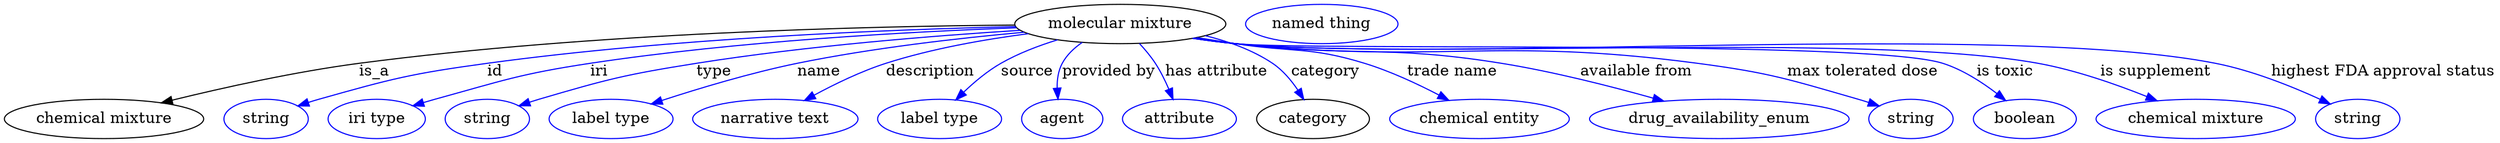 digraph {
	graph [bb="0,0,2270,123"];
	node [label="\N"];
	"molecular mixture"	[height=0.5,
		label="molecular mixture",
		pos="1018,105",
		width=2.672];
	"chemical mixture"	[height=0.5,
		pos="90.992,18",
		width=2.5276];
	"molecular mixture" -> "chemical mixture"	[label=is_a,
		lp="336.99,61.5",
		pos="e,143.09,32.761 921.71,104.06 787.14,103.04 535.44,97.054 322.99,69 264.77,61.311 199.46,46.683 153,35.227"];
	id	[color=blue,
		height=0.5,
		label=string,
		pos="237.99,18",
		width=1.0652];
	"molecular mixture" -> id	[color=blue,
		label=id,
		lp="447.99,61.5",
		pos="e,266.99,29.954 922.61,102.56 807.85,99.836 609.55,91.925 440.99,69 371.2,59.508 353.78,55.131 285.99,36 282.89,35.124 279.69,34.151 \
276.49,33.129",
		style=solid];
	iri	[color=blue,
		height=0.5,
		label="iri type",
		pos="338.99,18",
		width=1.2277];
	"molecular mixture" -> iri	[color=blue,
		label=iri,
		lp="541.99,61.5",
		pos="e,372.29,29.913 923.36,101.57 825.43,98.018 668.29,89.442 533.99,69 470.36,59.316 455.06,53.009 392.99,36 389.42,35.02 385.72,33.96 \
382.02,32.865",
		style=solid];
	type	[color=blue,
		height=0.5,
		label=string,
		pos="439.99,18",
		width=1.0652];
	"molecular mixture" -> type	[color=blue,
		label=type,
		lp="646.99,61.5",
		pos="e,468.64,29.989 926.47,99.217 847.77,94.272 731.43,84.975 630.99,69 566.15,58.686 549.98,54.534 486.99,36 484.09,35.146 481.1,34.209 \
478.11,33.227",
		style=solid];
	name	[color=blue,
		height=0.5,
		label="label type",
		pos="552.99,18",
		width=1.5707];
	"molecular mixture" -> name	[color=blue,
		label=name,
		lp="742.99,61.5",
		pos="e,589.68,31.738 930.25,97.477 871.25,92.142 791.96,83.129 722.99,69 680.47,60.29 633.19,45.995 599.31,34.917",
		style=solid];
	description	[color=blue,
		height=0.5,
		label="narrative text",
		pos="702.99,18",
		width=2.0943];
	"molecular mixture" -> description	[color=blue,
		label=description,
		lp="844.49,61.5",
		pos="e,729.5,34.858 934.06,96.133 894.02,90.907 845.84,82.446 803.99,69 781.26,61.696 757.25,49.994 738.35,39.747",
		style=solid];
	source	[color=blue,
		height=0.5,
		label="label type",
		pos="852.99,18",
		width=1.5707];
	"molecular mixture" -> source	[color=blue,
		label=source,
		lp="932.99,61.5",
		pos="e,867.77,35.382 960.65,90.494 943.4,85.157 924.86,78.082 908.99,69 896.67,61.951 884.7,51.852 875.01,42.574",
		style=solid];
	"provided by"	[color=blue,
		height=0.5,
		label=agent,
		pos="964.99,18",
		width=1.0291];
	"molecular mixture" -> "provided by"	[color=blue,
		label="provided by",
		lp="1007.5,61.5",
		pos="e,961.11,36.192 983.21,88.133 975.91,83.1 969.17,76.768 964.99,69 961.32,62.168 960.21,54.012 960.32,46.289",
		style=solid];
	"has attribute"	[color=blue,
		height=0.5,
		label=attribute,
		pos="1072,18",
		width=1.4443];
	"molecular mixture" -> "has attribute"	[color=blue,
		label="has attribute",
		lp="1106,61.5",
		pos="e,1066.1,35.908 1035.5,87.125 1040.6,81.651 1045.9,75.346 1050,69 1054.7,61.737 1058.9,53.287 1062.3,45.422",
		style=solid];
	category	[height=0.5,
		pos="1193,18",
		width=1.4263];
	"molecular mixture" -> category	[color=blue,
		label=category,
		lp="1204.5,61.5",
		pos="e,1184.9,35.789 1096,94.374 1117,89.196 1139,81.236 1157,69 1166.1,62.779 1173.8,53.415 1179.6,44.467",
		style=solid];
	"trade name"	[color=blue,
		height=0.5,
		label="chemical entity",
		pos="1344,18",
		width=2.2748];
	"molecular mixture" -> "trade name"	[color=blue,
		label="trade name",
		lp="1320,61.5",
		pos="e,1316.2,35.144 1088,92.584 1099.7,90.703 1111.7,88.785 1123,87 1175,78.796 1189.7,84.568 1240,69 1263.3,61.784 1287.9,50.126 1307.4,\
39.882",
		style=solid];
	"available from"	[color=blue,
		height=0.5,
		label=drug_availability_enum,
		pos="1562,18",
		width=3.2858];
	"molecular mixture" -> "available from"	[color=blue,
		label="available from",
		lp="1488.5,61.5",
		pos="e,1511.5,34.411 1085.7,92.166 1098,90.249 1110.9,88.427 1123,87 1230.1,74.37 1258.5,86.332 1365,69 1411.3,61.452 1462.8,48.236 1501.4,\
37.287",
		style=solid];
	"max tolerated dose"	[color=blue,
		height=0.5,
		label=string,
		pos="1737,18",
		width=1.0652];
	"molecular mixture" -> "max tolerated dose"	[color=blue,
		label="max tolerated dose",
		lp="1694,61.5",
		pos="e,1708,29.887 1084.8,91.979 1097.4,90.044 1110.6,88.265 1123,87 1309.3,68.001 1358.4,93.882 1544,69 1609.5,60.219 1625.5,54.397 \
1689,36 1692.1,35.102 1695.3,34.114 1698.5,33.081",
		style=solid];
	"is toxic"	[color=blue,
		height=0.5,
		label=boolean,
		pos="1840,18",
		width=1.2999];
	"molecular mixture" -> "is toxic"	[color=blue,
		label="is toxic",
		lp="1824,61.5",
		pos="e,1823,34.922 1084.2,91.916 1097,89.961 1110.4,88.19 1123,87 1194.3,80.265 1698.9,91.126 1767,69 1784.7,63.259 1801.9,51.788 1815.2,\
41.28",
		style=solid];
	"is supplement"	[color=blue,
		height=0.5,
		label="chemical mixture",
		pos="1996,18",
		width=2.5276];
	"molecular mixture" -> "is supplement"	[color=blue,
		label="is supplement",
		lp="1960.5,61.5",
		pos="e,1961.2,34.701 1084.2,91.882 1097,89.93 1110.4,88.169 1123,87 1284.8,71.98 1694.2,98.345 1854,69 1887.8,62.793 1924.3,49.771 1951.9,\
38.572",
		style=solid];
	"highest FDA approval status"	[color=blue,
		height=0.5,
		label=string,
		pos="2143,18",
		width=1.0652];
	"molecular mixture" -> "highest FDA approval status"	[color=blue,
		label="highest FDA approval status",
		lp="2167.5,61.5",
		pos="e,2117.8,31.909 1083.9,91.879 1096.8,89.914 1110.3,88.15 1123,87 1320.4,69.112 1820.5,107.67 2015,69 2048,62.44 2083.5,47.94 2108.7,\
36.236",
		style=solid];
	"named thing_category"	[color=blue,
		height=0.5,
		label="named thing",
		pos="1202,105",
		width=1.9318];
}
